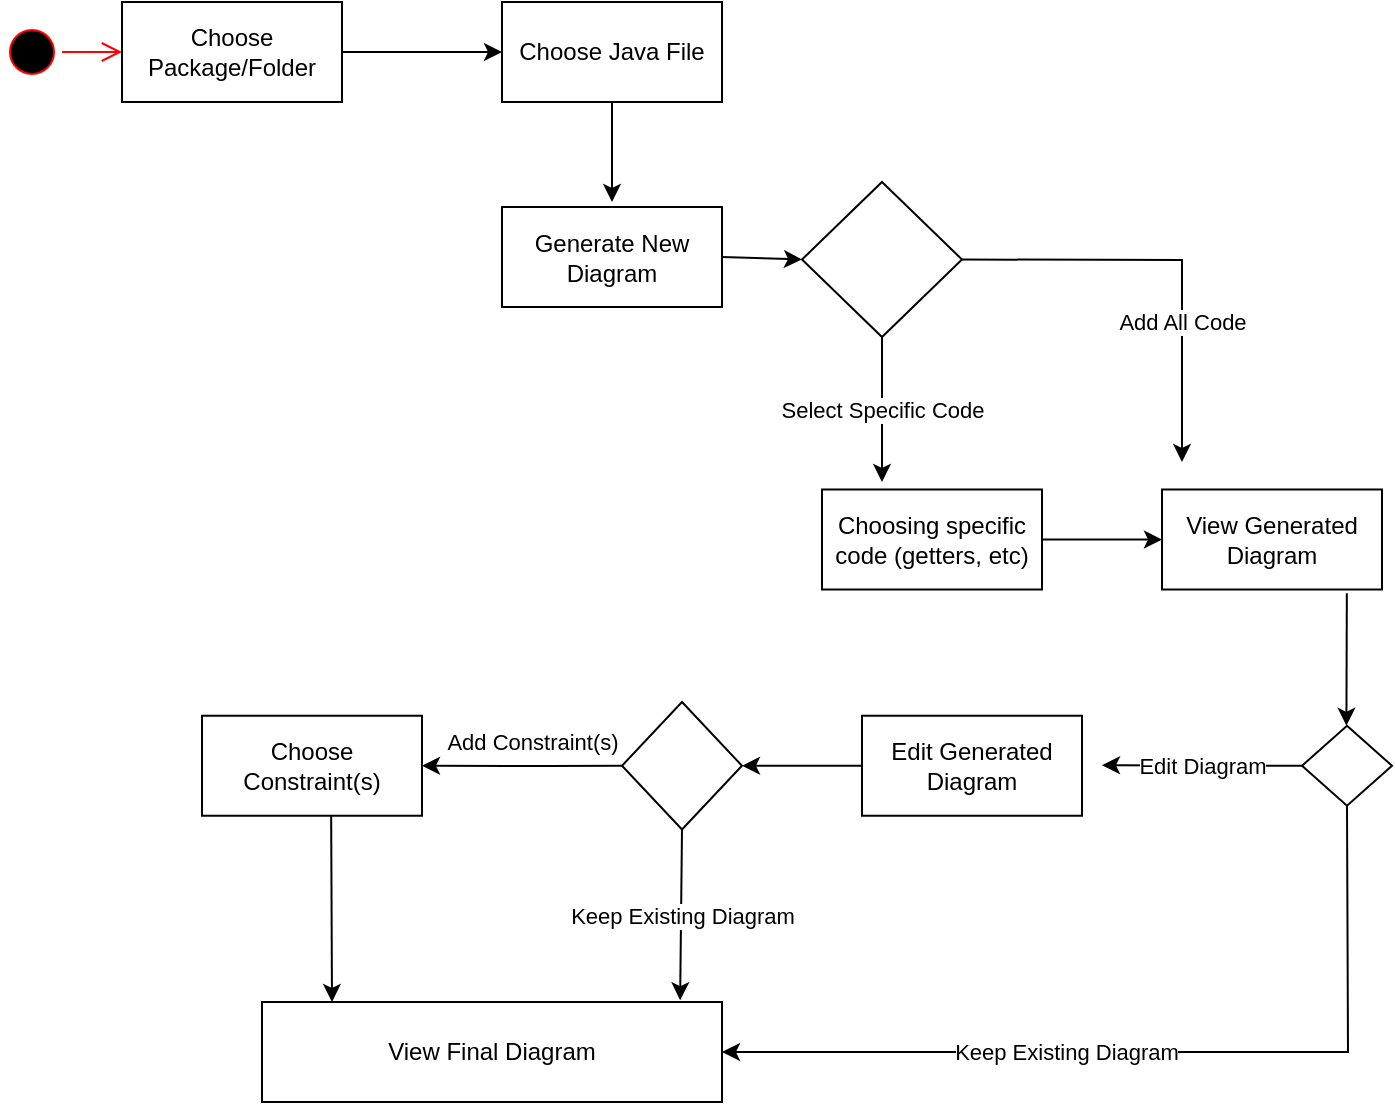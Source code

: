 <mxfile>
    <diagram name="Page-1" id="2yIi7BUX0MY76aBj8uS4">
        <mxGraphModel dx="2229" dy="1060" grid="1" gridSize="10" guides="1" tooltips="1" connect="1" arrows="1" fold="1" page="1" pageScale="1" pageWidth="850" pageHeight="1100" background="none" math="0" shadow="0">
            <root>
                <mxCell id="0"/>
                <mxCell id="1" parent="0"/>
                <mxCell id="iNH-K4mkTMuiBgrVkIhN-1" value="" style="ellipse;html=1;shape=startState;fillColor=#000000;strokeColor=#ff0000;" parent="1" vertex="1">
                    <mxGeometry x="90" y="190" width="30" height="30" as="geometry"/>
                </mxCell>
                <mxCell id="iNH-K4mkTMuiBgrVkIhN-2" value="" style="edgeStyle=orthogonalEdgeStyle;html=1;verticalAlign=bottom;endArrow=open;endSize=8;strokeColor=#ff0000;rounded=0;" parent="1" source="iNH-K4mkTMuiBgrVkIhN-1" edge="1">
                    <mxGeometry relative="1" as="geometry">
                        <mxPoint x="150" y="205" as="targetPoint"/>
                    </mxGeometry>
                </mxCell>
                <mxCell id="iNH-K4mkTMuiBgrVkIhN-4" value="Choose Package/Folder" style="html=1;whiteSpace=wrap;" parent="1" vertex="1">
                    <mxGeometry x="150" y="180" width="110" height="50" as="geometry"/>
                </mxCell>
                <mxCell id="iNH-K4mkTMuiBgrVkIhN-5" value="" style="endArrow=classic;html=1;rounded=0;exitX=1;exitY=0.5;exitDx=0;exitDy=0;" parent="1" source="iNH-K4mkTMuiBgrVkIhN-4" edge="1">
                    <mxGeometry width="50" height="50" relative="1" as="geometry">
                        <mxPoint x="310" y="270" as="sourcePoint"/>
                        <mxPoint x="340" y="205" as="targetPoint"/>
                    </mxGeometry>
                </mxCell>
                <mxCell id="iNH-K4mkTMuiBgrVkIhN-6" value="Choose Java File" style="html=1;whiteSpace=wrap;" parent="1" vertex="1">
                    <mxGeometry x="340" y="180" width="110" height="50" as="geometry"/>
                </mxCell>
                <mxCell id="iNH-K4mkTMuiBgrVkIhN-8" value="" style="endArrow=classic;html=1;rounded=0;exitX=0.5;exitY=1;exitDx=0;exitDy=0;" parent="1" source="iNH-K4mkTMuiBgrVkIhN-6" edge="1">
                    <mxGeometry width="50" height="50" relative="1" as="geometry">
                        <mxPoint x="390" y="250" as="sourcePoint"/>
                        <mxPoint x="395" y="280" as="targetPoint"/>
                    </mxGeometry>
                </mxCell>
                <mxCell id="iNH-K4mkTMuiBgrVkIhN-10" value="Generate New Diagram" style="html=1;whiteSpace=wrap;" parent="1" vertex="1">
                    <mxGeometry x="340" y="282.5" width="110" height="50" as="geometry"/>
                </mxCell>
                <mxCell id="iNH-K4mkTMuiBgrVkIhN-11" value="" style="endArrow=classic;html=1;rounded=0;exitX=1;exitY=0.5;exitDx=0;exitDy=0;entryX=0;entryY=0.5;entryDx=0;entryDy=0;" parent="1" source="iNH-K4mkTMuiBgrVkIhN-10" target="iNH-K4mkTMuiBgrVkIhN-15" edge="1">
                    <mxGeometry width="50" height="50" relative="1" as="geometry">
                        <mxPoint x="480" y="300" as="sourcePoint"/>
                        <mxPoint x="490" y="305" as="targetPoint"/>
                    </mxGeometry>
                </mxCell>
                <mxCell id="iNH-K4mkTMuiBgrVkIhN-14" value="Edit Generated Diagram" style="html=1;whiteSpace=wrap;" parent="1" vertex="1">
                    <mxGeometry x="520" y="536.87" width="110" height="50" as="geometry"/>
                </mxCell>
                <mxCell id="iNH-K4mkTMuiBgrVkIhN-15" value="" style="rhombus;whiteSpace=wrap;html=1;" parent="1" vertex="1">
                    <mxGeometry x="490" y="270" width="80" height="77.5" as="geometry"/>
                </mxCell>
                <mxCell id="iNH-K4mkTMuiBgrVkIhN-20" value="" style="endArrow=classic;html=1;rounded=0;exitX=0.5;exitY=1;exitDx=0;exitDy=0;" parent="1" source="iNH-K4mkTMuiBgrVkIhN-15" edge="1">
                    <mxGeometry relative="1" as="geometry">
                        <mxPoint x="530" y="250" as="sourcePoint"/>
                        <mxPoint x="530" y="420" as="targetPoint"/>
                    </mxGeometry>
                </mxCell>
                <mxCell id="iNH-K4mkTMuiBgrVkIhN-21" value="Select Specific Code" style="edgeLabel;resizable=0;html=1;align=center;verticalAlign=middle;" parent="iNH-K4mkTMuiBgrVkIhN-20" connectable="0" vertex="1">
                    <mxGeometry relative="1" as="geometry"/>
                </mxCell>
                <mxCell id="iNH-K4mkTMuiBgrVkIhN-24" value="" style="endArrow=classic;html=1;rounded=0;exitX=1;exitY=0.5;exitDx=0;exitDy=0;" parent="1" source="iNH-K4mkTMuiBgrVkIhN-15" edge="1">
                    <mxGeometry relative="1" as="geometry">
                        <mxPoint x="554.71" y="332.5" as="sourcePoint"/>
                        <mxPoint x="680" y="410" as="targetPoint"/>
                        <Array as="points">
                            <mxPoint x="680" y="309"/>
                        </Array>
                    </mxGeometry>
                </mxCell>
                <mxCell id="iNH-K4mkTMuiBgrVkIhN-25" value="Add All Code" style="edgeLabel;resizable=0;html=1;align=center;verticalAlign=middle;" parent="iNH-K4mkTMuiBgrVkIhN-24" connectable="0" vertex="1">
                    <mxGeometry relative="1" as="geometry">
                        <mxPoint x="4" y="31" as="offset"/>
                    </mxGeometry>
                </mxCell>
                <mxCell id="iNH-K4mkTMuiBgrVkIhN-27" value="Choosing specific code (getters, etc)" style="html=1;whiteSpace=wrap;" parent="1" vertex="1">
                    <mxGeometry x="500" y="423.75" width="110" height="50" as="geometry"/>
                </mxCell>
                <mxCell id="iNH-K4mkTMuiBgrVkIhN-29" value="View Generated Diagram" style="html=1;whiteSpace=wrap;" parent="1" vertex="1">
                    <mxGeometry x="670" y="423.75" width="110" height="50" as="geometry"/>
                </mxCell>
                <mxCell id="iNH-K4mkTMuiBgrVkIhN-30" value="" style="endArrow=classic;html=1;rounded=0;exitX=1;exitY=0.5;exitDx=0;exitDy=0;entryX=0;entryY=0.5;entryDx=0;entryDy=0;" parent="1" source="iNH-K4mkTMuiBgrVkIhN-27" target="iNH-K4mkTMuiBgrVkIhN-29" edge="1">
                    <mxGeometry width="50" height="50" relative="1" as="geometry">
                        <mxPoint x="615" y="460" as="sourcePoint"/>
                        <mxPoint x="655" y="461" as="targetPoint"/>
                    </mxGeometry>
                </mxCell>
                <mxCell id="iNH-K4mkTMuiBgrVkIhN-32" value="" style="rhombus;whiteSpace=wrap;html=1;" parent="1" vertex="1">
                    <mxGeometry x="400" y="530.01" width="60" height="63.75" as="geometry"/>
                </mxCell>
                <mxCell id="iNH-K4mkTMuiBgrVkIhN-33" value="" style="endArrow=classic;html=1;rounded=0;exitX=0;exitY=0.5;exitDx=0;exitDy=0;entryX=1;entryY=0.5;entryDx=0;entryDy=0;" parent="1" source="iNH-K4mkTMuiBgrVkIhN-14" target="iNH-K4mkTMuiBgrVkIhN-32" edge="1">
                    <mxGeometry width="50" height="50" relative="1" as="geometry">
                        <mxPoint x="470" y="475.87" as="sourcePoint"/>
                        <mxPoint x="530" y="475.87" as="targetPoint"/>
                    </mxGeometry>
                </mxCell>
                <mxCell id="iNH-K4mkTMuiBgrVkIhN-34" value="" style="endArrow=classic;html=1;rounded=0;exitX=0;exitY=0.5;exitDx=0;exitDy=0;entryX=1;entryY=0.5;entryDx=0;entryDy=0;" parent="1" source="iNH-K4mkTMuiBgrVkIhN-32" target="--G_r9Y0AhqQ5Ge0RJmW-1" edge="1">
                    <mxGeometry relative="1" as="geometry">
                        <mxPoint x="350" y="546.87" as="sourcePoint"/>
                        <mxPoint x="310" y="562" as="targetPoint"/>
                        <Array as="points">
                            <mxPoint x="363" y="562"/>
                        </Array>
                    </mxGeometry>
                </mxCell>
                <mxCell id="iNH-K4mkTMuiBgrVkIhN-35" value="Add Constraint(s)" style="edgeLabel;resizable=0;html=1;align=center;verticalAlign=middle;" parent="iNH-K4mkTMuiBgrVkIhN-34" connectable="0" vertex="1">
                    <mxGeometry relative="1" as="geometry">
                        <mxPoint x="5" y="-12" as="offset"/>
                    </mxGeometry>
                </mxCell>
                <mxCell id="iNH-K4mkTMuiBgrVkIhN-36" value="" style="endArrow=classic;html=1;rounded=0;exitX=0.5;exitY=1;exitDx=0;exitDy=0;entryX=0.909;entryY=-0.018;entryDx=0;entryDy=0;entryPerimeter=0;" parent="1" source="iNH-K4mkTMuiBgrVkIhN-32" target="iNH-K4mkTMuiBgrVkIhN-38" edge="1">
                    <mxGeometry relative="1" as="geometry">
                        <mxPoint x="449.71" y="593.75" as="sourcePoint"/>
                        <mxPoint x="449.71" y="665.75" as="targetPoint"/>
                    </mxGeometry>
                </mxCell>
                <mxCell id="iNH-K4mkTMuiBgrVkIhN-37" value="Keep Existing Diagram" style="edgeLabel;resizable=0;html=1;align=center;verticalAlign=middle;" parent="iNH-K4mkTMuiBgrVkIhN-36" connectable="0" vertex="1">
                    <mxGeometry relative="1" as="geometry"/>
                </mxCell>
                <mxCell id="iNH-K4mkTMuiBgrVkIhN-38" value="View Final Diagram" style="html=1;whiteSpace=wrap;" parent="1" vertex="1">
                    <mxGeometry x="220" y="680" width="230" height="50" as="geometry"/>
                </mxCell>
                <mxCell id="iNH-K4mkTMuiBgrVkIhN-39" value="" style="rhombus;whiteSpace=wrap;html=1;" parent="1" vertex="1">
                    <mxGeometry x="740" y="541.88" width="45" height="40" as="geometry"/>
                </mxCell>
                <mxCell id="iNH-K4mkTMuiBgrVkIhN-40" value="" style="endArrow=classic;html=1;rounded=0;" parent="1" edge="1">
                    <mxGeometry width="50" height="50" relative="1" as="geometry">
                        <mxPoint x="762.42" y="475.63" as="sourcePoint"/>
                        <mxPoint x="762.21" y="541.88" as="targetPoint"/>
                    </mxGeometry>
                </mxCell>
                <mxCell id="iNH-K4mkTMuiBgrVkIhN-41" value="" style="endArrow=classic;html=1;rounded=0;exitX=0;exitY=0.5;exitDx=0;exitDy=0;entryX=1;entryY=0.5;entryDx=0;entryDy=0;" parent="1" source="iNH-K4mkTMuiBgrVkIhN-39" edge="1">
                    <mxGeometry width="50" height="50" relative="1" as="geometry">
                        <mxPoint x="680" y="561.58" as="sourcePoint"/>
                        <mxPoint x="640" y="561.58" as="targetPoint"/>
                    </mxGeometry>
                </mxCell>
                <mxCell id="iNH-K4mkTMuiBgrVkIhN-42" value="Edit Diagram" style="edgeLabel;html=1;align=center;verticalAlign=middle;resizable=0;points=[];" parent="iNH-K4mkTMuiBgrVkIhN-41" vertex="1" connectable="0">
                    <mxGeometry x="0.271" relative="1" as="geometry">
                        <mxPoint x="13" as="offset"/>
                    </mxGeometry>
                </mxCell>
                <mxCell id="iNH-K4mkTMuiBgrVkIhN-43" value="" style="endArrow=classic;html=1;rounded=0;exitX=0.5;exitY=1;exitDx=0;exitDy=0;entryX=1;entryY=0.5;entryDx=0;entryDy=0;" parent="1" source="iNH-K4mkTMuiBgrVkIhN-39" target="iNH-K4mkTMuiBgrVkIhN-38" edge="1">
                    <mxGeometry width="50" height="50" relative="1" as="geometry">
                        <mxPoint x="775" y="637.29" as="sourcePoint"/>
                        <mxPoint x="675" y="636.87" as="targetPoint"/>
                        <Array as="points">
                            <mxPoint x="763" y="705"/>
                        </Array>
                    </mxGeometry>
                </mxCell>
                <mxCell id="iNH-K4mkTMuiBgrVkIhN-44" value="Keep Existing Diagram" style="edgeLabel;html=1;align=center;verticalAlign=middle;resizable=0;points=[];" parent="iNH-K4mkTMuiBgrVkIhN-43" vertex="1" connectable="0">
                    <mxGeometry x="0.271" relative="1" as="geometry">
                        <mxPoint x="13" as="offset"/>
                    </mxGeometry>
                </mxCell>
                <mxCell id="--G_r9Y0AhqQ5Ge0RJmW-1" value="Choose Constraint(s)" style="html=1;whiteSpace=wrap;" parent="1" vertex="1">
                    <mxGeometry x="190" y="536.87" width="110" height="50" as="geometry"/>
                </mxCell>
                <mxCell id="--G_r9Y0AhqQ5Ge0RJmW-2" value="" style="endArrow=classic;html=1;rounded=0;exitX=0.5;exitY=1;exitDx=0;exitDy=0;" parent="1" edge="1">
                    <mxGeometry width="50" height="50" relative="1" as="geometry">
                        <mxPoint x="254.58" y="586.87" as="sourcePoint"/>
                        <mxPoint x="255" y="680" as="targetPoint"/>
                    </mxGeometry>
                </mxCell>
            </root>
        </mxGraphModel>
    </diagram>
</mxfile>